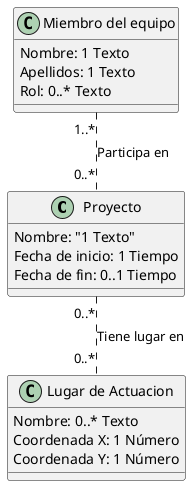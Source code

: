 @startuml
class Proyecto {
    Nombre: "1 Texto"
    Fecha de inicio: 1 Tiempo
    Fecha de fin: 0..1 Tiempo
}
class "Miembro del equipo" as Persona{
   Nombre: 1 Texto
   Apellidos: 1 Texto
   Rol: 0..* Texto

}
class "Lugar de Actuacion" as Lugar{
    Nombre: 0..* Texto
    Coordenada X: 1 Número
    Coordenada Y: 1 Número

}

Persona "1..*".. "0..*" Proyecto : Participa en
Proyecto "0..*" .. "0..*" Lugar : Tiene lugar en
@enduml